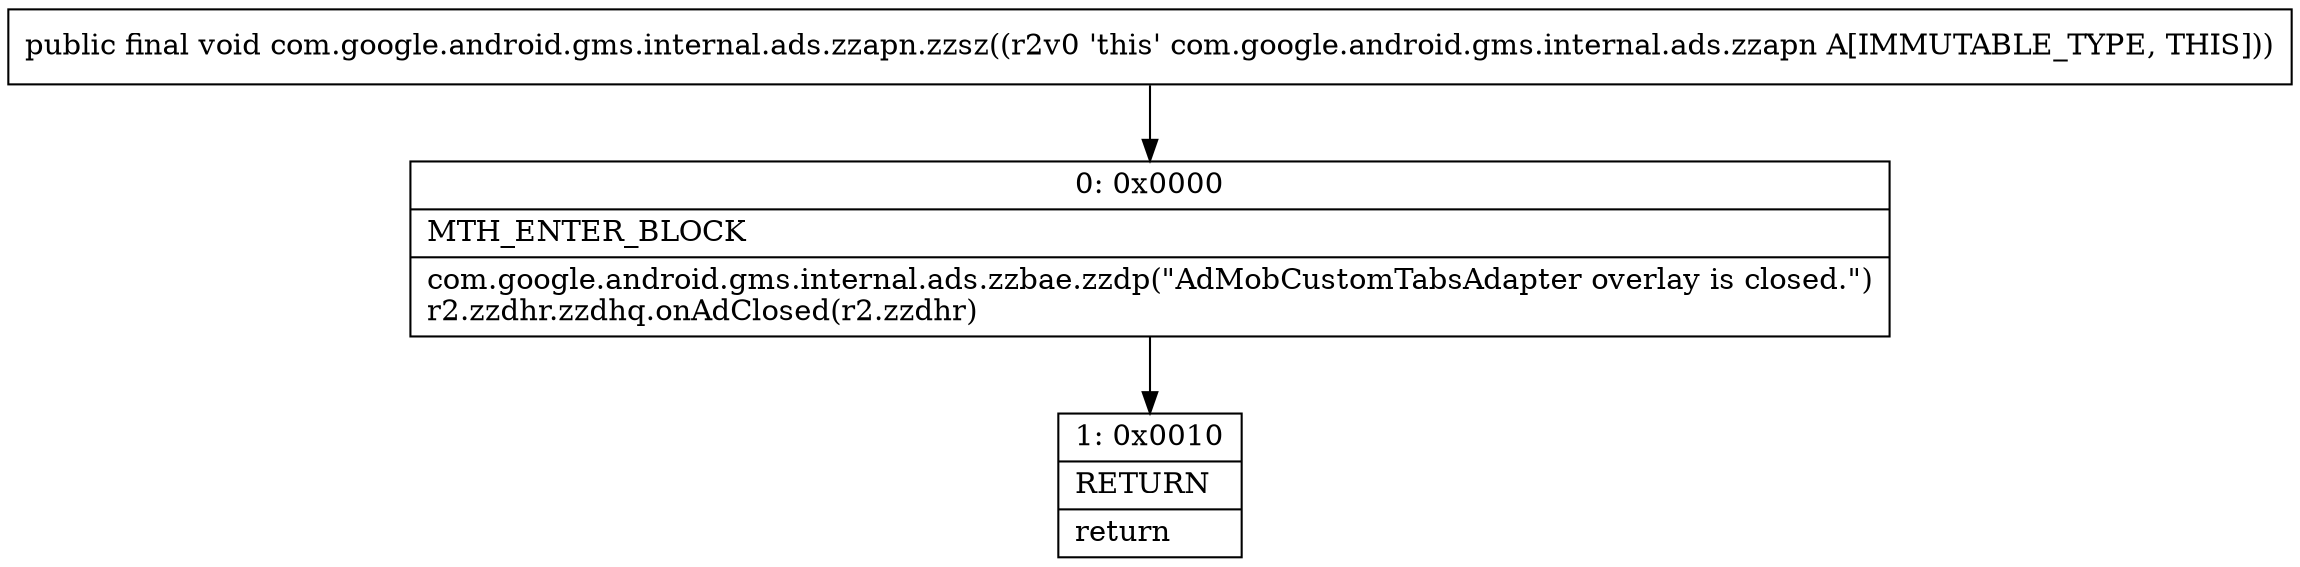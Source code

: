 digraph "CFG forcom.google.android.gms.internal.ads.zzapn.zzsz()V" {
Node_0 [shape=record,label="{0\:\ 0x0000|MTH_ENTER_BLOCK\l|com.google.android.gms.internal.ads.zzbae.zzdp(\"AdMobCustomTabsAdapter overlay is closed.\")\lr2.zzdhr.zzdhq.onAdClosed(r2.zzdhr)\l}"];
Node_1 [shape=record,label="{1\:\ 0x0010|RETURN\l|return\l}"];
MethodNode[shape=record,label="{public final void com.google.android.gms.internal.ads.zzapn.zzsz((r2v0 'this' com.google.android.gms.internal.ads.zzapn A[IMMUTABLE_TYPE, THIS])) }"];
MethodNode -> Node_0;
Node_0 -> Node_1;
}

